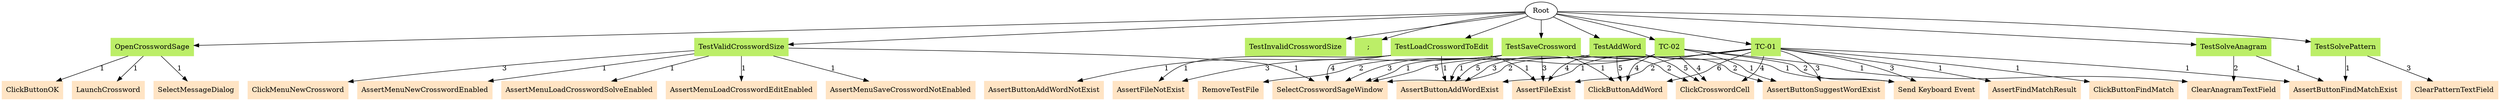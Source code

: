 // TC <-> LK
digraph {
	Root
	OpenCrosswordSage [color=darkolivegreen2 shape=box style=filled]
		Root -> OpenCrosswordSage
	LaunchCrossword [color=bisque shape=box style=filled]
	SelectMessageDialog [color=bisque shape=box style=filled]
	ClickButtonOK [color=bisque shape=box style=filled]
	TestValidCrosswordSize [color=darkolivegreen2 shape=box style=filled]
		Root -> TestValidCrosswordSize
	SelectCrosswordSageWindow [color=bisque shape=box style=filled]
	AssertMenuNewCrosswordEnabled [color=bisque shape=box style=filled]
	AssertMenuLoadCrosswordSolveEnabled [color=bisque shape=box style=filled]
	AssertMenuLoadCrosswordEditEnabled [color=bisque shape=box style=filled]
	AssertMenuSaveCrosswordNotEnabled [color=bisque shape=box style=filled]
	ClickMenuNewCrossword [color=bisque shape=box style=filled]
	ClickMenuNewCrossword [color=bisque shape=box style=filled]
	ClickMenuNewCrossword [color=bisque shape=box style=filled]
	TestInvalidCrosswordSize [color=darkolivegreen2 shape=box style=filled]
		Root -> TestInvalidCrosswordSize
	";" [color=darkolivegreen2 shape=box style=filled]
		Root -> ";"
	TestAddWord [color=darkolivegreen2 shape=box style=filled]
		Root -> TestAddWord
	SelectCrosswordSageWindow [color=bisque shape=box style=filled]
	AssertButtonAddWordExist [color=bisque shape=box style=filled]
	ClickButtonAddWord [color=bisque shape=box style=filled]
	AssertButtonSuggestWordExist [color=bisque shape=box style=filled]
	ClickCrosswordCell [color=bisque shape=box style=filled]
	AssertButtonAddWordExist [color=bisque shape=box style=filled]
	ClickButtonAddWord [color=bisque shape=box style=filled]
	AssertButtonSuggestWordExist [color=bisque shape=box style=filled]
	AssertButtonAddWordExist [color=bisque shape=box style=filled]
	ClickButtonAddWord [color=bisque shape=box style=filled]
	ClickCrosswordCell [color=bisque shape=box style=filled]
	AssertButtonAddWordExist [color=bisque shape=box style=filled]
	ClickButtonAddWord [color=bisque shape=box style=filled]
	"Send Keyboard Event" [color=bisque shape=box style=filled]
	AssertButtonAddWordExist [color=bisque shape=box style=filled]
	ClickButtonAddWord [color=bisque shape=box style=filled]
	ClickCrosswordCell [color=bisque shape=box style=filled]
	ClickCrosswordCell [color=bisque shape=box style=filled]
	ClickCrosswordCell [color=bisque shape=box style=filled]
	TestSaveCrossword [color=darkolivegreen2 shape=box style=filled]
		Root -> TestSaveCrossword
	AssertFileNotExist [color=bisque shape=box style=filled]
	SelectCrosswordSageWindow [color=bisque shape=box style=filled]
	AssertFileExist [color=bisque shape=box style=filled]
	SelectCrosswordSageWindow [color=bisque shape=box style=filled]
	AssertFileExist [color=bisque shape=box style=filled]
	RemoveTestFile [color=bisque shape=box style=filled]
	AssertFileNotExist [color=bisque shape=box style=filled]
	SelectCrosswordSageWindow [color=bisque shape=box style=filled]
	AssertButtonAddWordExist [color=bisque shape=box style=filled]
	ClickButtonAddWord [color=bisque shape=box style=filled]
	ClickCrosswordCell [color=bisque shape=box style=filled]
	ClickCrosswordCell [color=bisque shape=box style=filled]
	AssertFileExist [color=bisque shape=box style=filled]
	RemoveTestFile [color=bisque shape=box style=filled]
	AssertFileNotExist [color=bisque shape=box style=filled]
	TestLoadCrosswordToEdit [color=darkolivegreen2 shape=box style=filled]
		Root -> TestLoadCrosswordToEdit
	AssertFileNotExist [color=bisque shape=box style=filled]
	SelectCrosswordSageWindow [color=bisque shape=box style=filled]
	SelectCrosswordSageWindow [color=bisque shape=box style=filled]
	AssertButtonAddWordNotExist [color=bisque shape=box style=filled]
	AssertFileExist [color=bisque shape=box style=filled]
	SelectCrosswordSageWindow [color=bisque shape=box style=filled]
	SelectCrosswordSageWindow [color=bisque shape=box style=filled]
	AssertButtonAddWordExist [color=bisque shape=box style=filled]
	TestSolvePattern [color=darkolivegreen2 shape=box style=filled]
		Root -> TestSolvePattern
	AssertButtonFindMatchExist [color=bisque shape=box style=filled]
	ClearPatternTextField [color=bisque shape=box style=filled]
	ClearPatternTextField [color=bisque shape=box style=filled]
	ClearPatternTextField [color=bisque shape=box style=filled]
	TestSolveAnagram [color=darkolivegreen2 shape=box style=filled]
		Root -> TestSolveAnagram
	AssertButtonFindMatchExist [color=bisque shape=box style=filled]
	ClearAnagramTextField [color=bisque shape=box style=filled]
	ClearAnagramTextField [color=bisque shape=box style=filled]
	"TC-01" [color=darkolivegreen2 shape=box style=filled]
		Root -> "TC-01"
	SelectCrosswordSageWindow [color=bisque shape=box style=filled]
	AssertButtonAddWordExist [color=bisque shape=box style=filled]
	ClickButtonAddWord [color=bisque shape=box style=filled]
	ClickButtonAddWord [color=bisque shape=box style=filled]
	"Send Keyboard Event" [color=bisque shape=box style=filled]
	ClickButtonAddWord [color=bisque shape=box style=filled]
	"Send Keyboard Event" [color=bisque shape=box style=filled]
	ClickCrosswordCell [color=bisque shape=box style=filled]
	ClickButtonAddWord [color=bisque shape=box style=filled]
	"Send Keyboard Event" [color=bisque shape=box style=filled]
	AssertButtonSuggestWordExist [color=bisque shape=box style=filled]
	ClickCrosswordCell [color=bisque shape=box style=filled]
	ClickButtonAddWord [color=bisque shape=box style=filled]
	AssertButtonSuggestWordExist [color=bisque shape=box style=filled]
	ClickCrosswordCell [color=bisque shape=box style=filled]
	AssertFileExist [color=bisque shape=box style=filled]
	AssertButtonFindMatchExist [color=bisque shape=box style=filled]
	ClickButtonFindMatch [color=bisque shape=box style=filled]
	AssertFindMatchResult [color=bisque shape=box style=filled]
	SelectCrosswordSageWindow [color=bisque shape=box style=filled]
	ClickButtonAddWord [color=bisque shape=box style=filled]
	AssertButtonSuggestWordExist [color=bisque shape=box style=filled]
	ClickCrosswordCell [color=bisque shape=box style=filled]
	AssertFileExist [color=bisque shape=box style=filled]
	"TC-02" [color=darkolivegreen2 shape=box style=filled]
		Root -> "TC-02"
	ClearAnagramTextField [color=bisque shape=box style=filled]
	AssertFileExist [color=bisque shape=box style=filled]
	SelectCrosswordSageWindow [color=bisque shape=box style=filled]
	SelectCrosswordSageWindow [color=bisque shape=box style=filled]
	AssertButtonAddWordExist [color=bisque shape=box style=filled]
	ClickButtonAddWord [color=bisque shape=box style=filled]
	ClickButtonAddWord [color=bisque shape=box style=filled]
	"Send Keyboard Event" [color=bisque shape=box style=filled]
	ClickButtonAddWord [color=bisque shape=box style=filled]
	ClickCrosswordCell [color=bisque shape=box style=filled]
	ClickCrosswordCell [color=bisque shape=box style=filled]
	SelectCrosswordSageWindow [color=bisque shape=box style=filled]
	AssertButtonAddWordExist [color=bisque shape=box style=filled]
	ClickCrosswordCell [color=bisque shape=box style=filled]
	AssertButtonSuggestWordExist [color=bisque shape=box style=filled]
	ClickCrosswordCell [color=bisque shape=box style=filled]
	SelectCrosswordSageWindow [color=bisque shape=box style=filled]
	AssertButtonAddWordExist [color=bisque shape=box style=filled]
	ClickButtonAddWord [color=bisque shape=box style=filled]
	"Send Keyboard Event" [color=bisque shape=box style=filled]
	SelectCrosswordSageWindow [color=bisque shape=box style=filled]
	AssertFileExist [color=bisque shape=box style=filled]
	AssertFileExist [color=bisque shape=box style=filled]
	AssertFileExist [color=bisque shape=box style=filled]
		"TC-01" -> AssertButtonSuggestWordExist [label=3]
		"TC-02" -> ClearAnagramTextField [label=1]
		TestAddWord -> AssertButtonSuggestWordExist [label=2]
		TestAddWord -> ClickCrosswordCell [label=5]
		TestSaveCrossword -> SelectCrosswordSageWindow [label=3]
		TestSaveCrossword -> AssertFileExist [label=3]
		TestValidCrosswordSize -> AssertMenuLoadCrosswordSolveEnabled [label=1]
		TestLoadCrosswordToEdit -> AssertButtonAddWordExist [label=1]
		TestSaveCrossword -> ClickCrosswordCell [label=2]
		TestSaveCrossword -> ClickButtonAddWord [label=1]
		"TC-01" -> AssertFindMatchResult [label=1]
		OpenCrosswordSage -> SelectMessageDialog [label=1]
		"TC-02" -> AssertFileExist [label=4]
		TestValidCrosswordSize -> ClickMenuNewCrossword [label=3]
		TestValidCrosswordSize -> SelectCrosswordSageWindow [label=1]
		"TC-02" -> AssertButtonAddWordExist [label=3]
		TestLoadCrosswordToEdit -> AssertFileExist [label=1]
		"TC-01" -> ClickButtonFindMatch [label=1]
		TestLoadCrosswordToEdit -> AssertButtonAddWordNotExist [label=1]
		TestAddWord -> SelectCrosswordSageWindow [label=1]
		TestSaveCrossword -> AssertButtonAddWordExist [label=1]
		"TC-01" -> AssertButtonAddWordExist [label=1]
		"TC-02" -> ClickButtonAddWord [label=4]
		"TC-02" -> ClickCrosswordCell [label=4]
		TestSaveCrossword -> RemoveTestFile [label=2]
		"TC-01" -> AssertButtonFindMatchExist [label=1]
		"TC-01" -> ClickCrosswordCell [label=4]
		TestAddWord -> AssertButtonAddWordExist [label=5]
		OpenCrosswordSage -> LaunchCrossword [label=1]
		"TC-01" -> SelectCrosswordSageWindow [label=2]
		"TC-01" -> AssertFileExist [label=2]
		"TC-02" -> SelectCrosswordSageWindow [label=5]
		TestSolveAnagram -> AssertButtonFindMatchExist [label=1]
		TestLoadCrosswordToEdit -> AssertFileNotExist [label=1]
		TestValidCrosswordSize -> AssertMenuSaveCrosswordNotEnabled [label=1]
		"TC-02" -> "Send Keyboard Event" [label=2]
		TestAddWord -> "Send Keyboard Event" [label=1]
		"TC-02" -> AssertButtonSuggestWordExist [label=1]
		TestSolvePattern -> AssertButtonFindMatchExist [label=1]
		TestValidCrosswordSize -> AssertMenuLoadCrosswordEditEnabled [label=1]
		TestLoadCrosswordToEdit -> SelectCrosswordSageWindow [label=4]
		"TC-01" -> "Send Keyboard Event" [label=3]
		TestSolveAnagram -> ClearAnagramTextField [label=2]
		TestValidCrosswordSize -> AssertMenuNewCrosswordEnabled [label=1]
		TestAddWord -> ClickButtonAddWord [label=5]
		TestSolvePattern -> ClearPatternTextField [label=3]
		OpenCrosswordSage -> ClickButtonOK [label=1]
		TestSaveCrossword -> AssertFileNotExist [label=3]
		"TC-01" -> ClickButtonAddWord [label=6]
}
